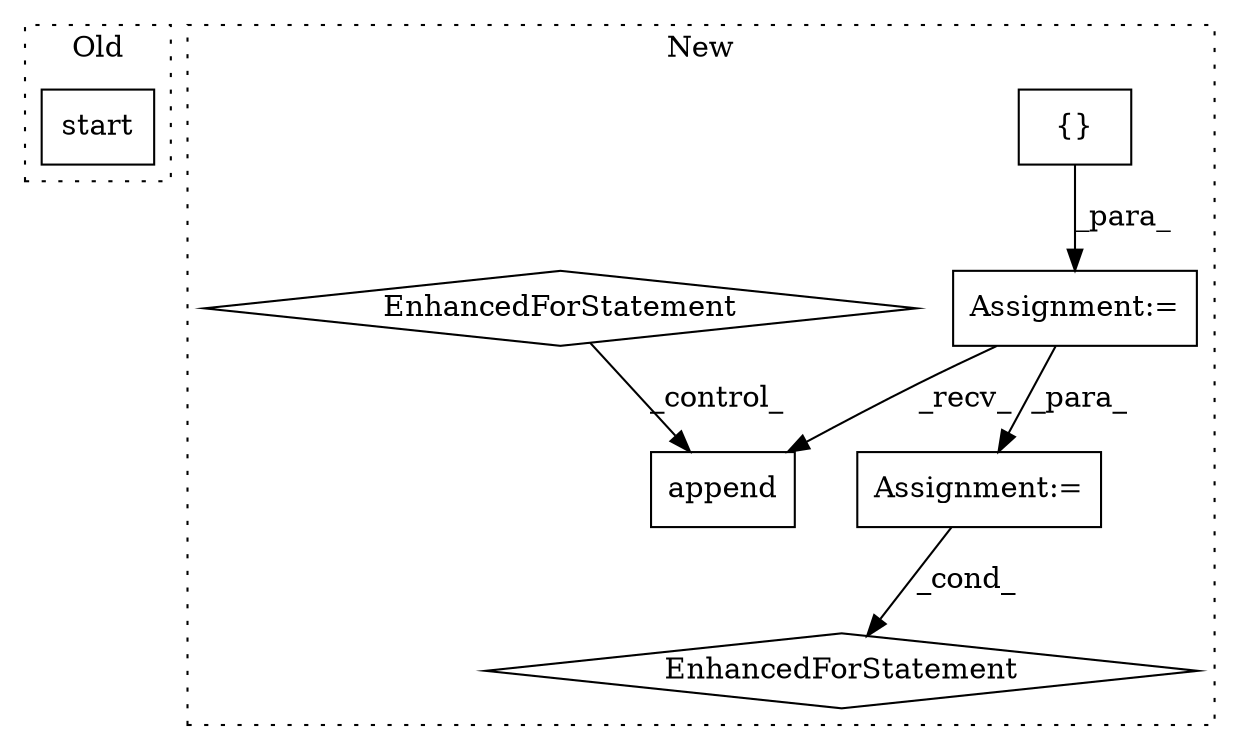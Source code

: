 digraph G {
subgraph cluster0 {
1 [label="start" a="32" s="13012" l="7" shape="box"];
label = "Old";
style="dotted";
}
subgraph cluster1 {
2 [label="append" a="32" s="12044,12058" l="7,1" shape="box"];
3 [label="Assignment:=" a="7" s="11478" l="1" shape="box"];
4 [label="{}" a="4" s="11516" l="2" shape="box"];
5 [label="EnhancedForStatement" a="70" s="11551,11644" l="53,2" shape="diamond"];
6 [label="Assignment:=" a="7" s="12139,12246" l="53,2" shape="box"];
7 [label="EnhancedForStatement" a="70" s="12139,12246" l="53,2" shape="diamond"];
label = "New";
style="dotted";
}
3 -> 6 [label="_para_"];
3 -> 2 [label="_recv_"];
4 -> 3 [label="_para_"];
5 -> 2 [label="_control_"];
6 -> 7 [label="_cond_"];
}